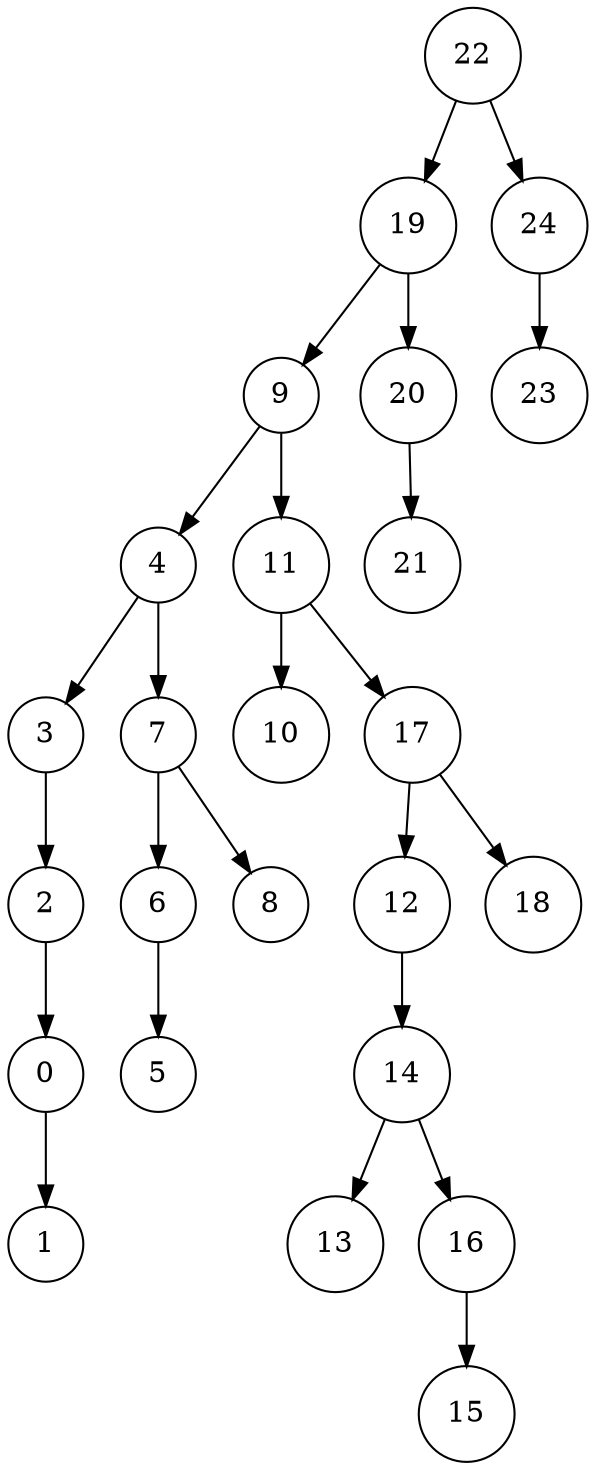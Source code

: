 digraph {
	node [shape=circle]
	22 -> 19
	22 -> 24
	19 -> 9
	19 -> 20
	24 -> 23
	9 -> 4
	9 -> 11
	20 -> 21
	4 -> 3
	4 -> 7
	11 -> 10
	11 -> 17
	3 -> 2
	7 -> 6
	7 -> 8
	17 -> 12
	17 -> 18
	2 -> 0
	6 -> 5
	12 -> 14
	0 -> 1
	14 -> 13
	14 -> 16
	16 -> 15
}

